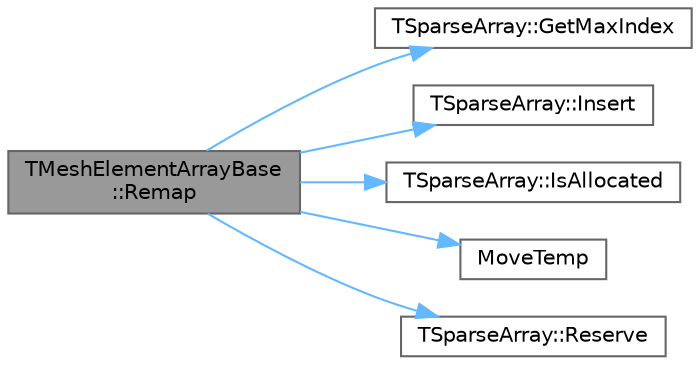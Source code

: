 digraph "TMeshElementArrayBase::Remap"
{
 // INTERACTIVE_SVG=YES
 // LATEX_PDF_SIZE
  bgcolor="transparent";
  edge [fontname=Helvetica,fontsize=10,labelfontname=Helvetica,labelfontsize=10];
  node [fontname=Helvetica,fontsize=10,shape=box,height=0.2,width=0.4];
  rankdir="LR";
  Node1 [id="Node000001",label="TMeshElementArrayBase\l::Remap",height=0.2,width=0.4,color="gray40", fillcolor="grey60", style="filled", fontcolor="black",tooltip="Remaps elements according to the passed remapping table."];
  Node1 -> Node2 [id="edge1_Node000001_Node000002",color="steelblue1",style="solid",tooltip=" "];
  Node2 [id="Node000002",label="TSparseArray::GetMaxIndex",height=0.2,width=0.4,color="grey40", fillcolor="white", style="filled",URL="$d0/db8/classTSparseArray.html#aca766ca71bb7f4f85b802e6ab3158eb6",tooltip=" "];
  Node1 -> Node3 [id="edge2_Node000001_Node000003",color="steelblue1",style="solid",tooltip=" "];
  Node3 [id="Node000003",label="TSparseArray::Insert",height=0.2,width=0.4,color="grey40", fillcolor="white", style="filled",URL="$d0/db8/classTSparseArray.html#aec21c51dd6d717c72b06d76501088d29",tooltip="Inserts an element to the array."];
  Node1 -> Node4 [id="edge3_Node000001_Node000004",color="steelblue1",style="solid",tooltip=" "];
  Node4 [id="Node000004",label="TSparseArray::IsAllocated",height=0.2,width=0.4,color="grey40", fillcolor="white", style="filled",URL="$d0/db8/classTSparseArray.html#ad8d9e2144e464e8f2b65e08295904b65",tooltip=" "];
  Node1 -> Node5 [id="edge4_Node000001_Node000005",color="steelblue1",style="solid",tooltip=" "];
  Node5 [id="Node000005",label="MoveTemp",height=0.2,width=0.4,color="grey40", fillcolor="white", style="filled",URL="$d4/d24/UnrealTemplate_8h.html#ad5e6c049aeb9c9115fec514ba581dbb6",tooltip="MoveTemp will cast a reference to an rvalue reference."];
  Node1 -> Node6 [id="edge5_Node000001_Node000006",color="steelblue1",style="solid",tooltip=" "];
  Node6 [id="Node000006",label="TSparseArray::Reserve",height=0.2,width=0.4,color="grey40", fillcolor="white", style="filled",URL="$d0/db8/classTSparseArray.html#aa2c43747b269738ea1aef90cdd6c02f2",tooltip="Preallocates enough memory to contain the specified number of elements."];
}
